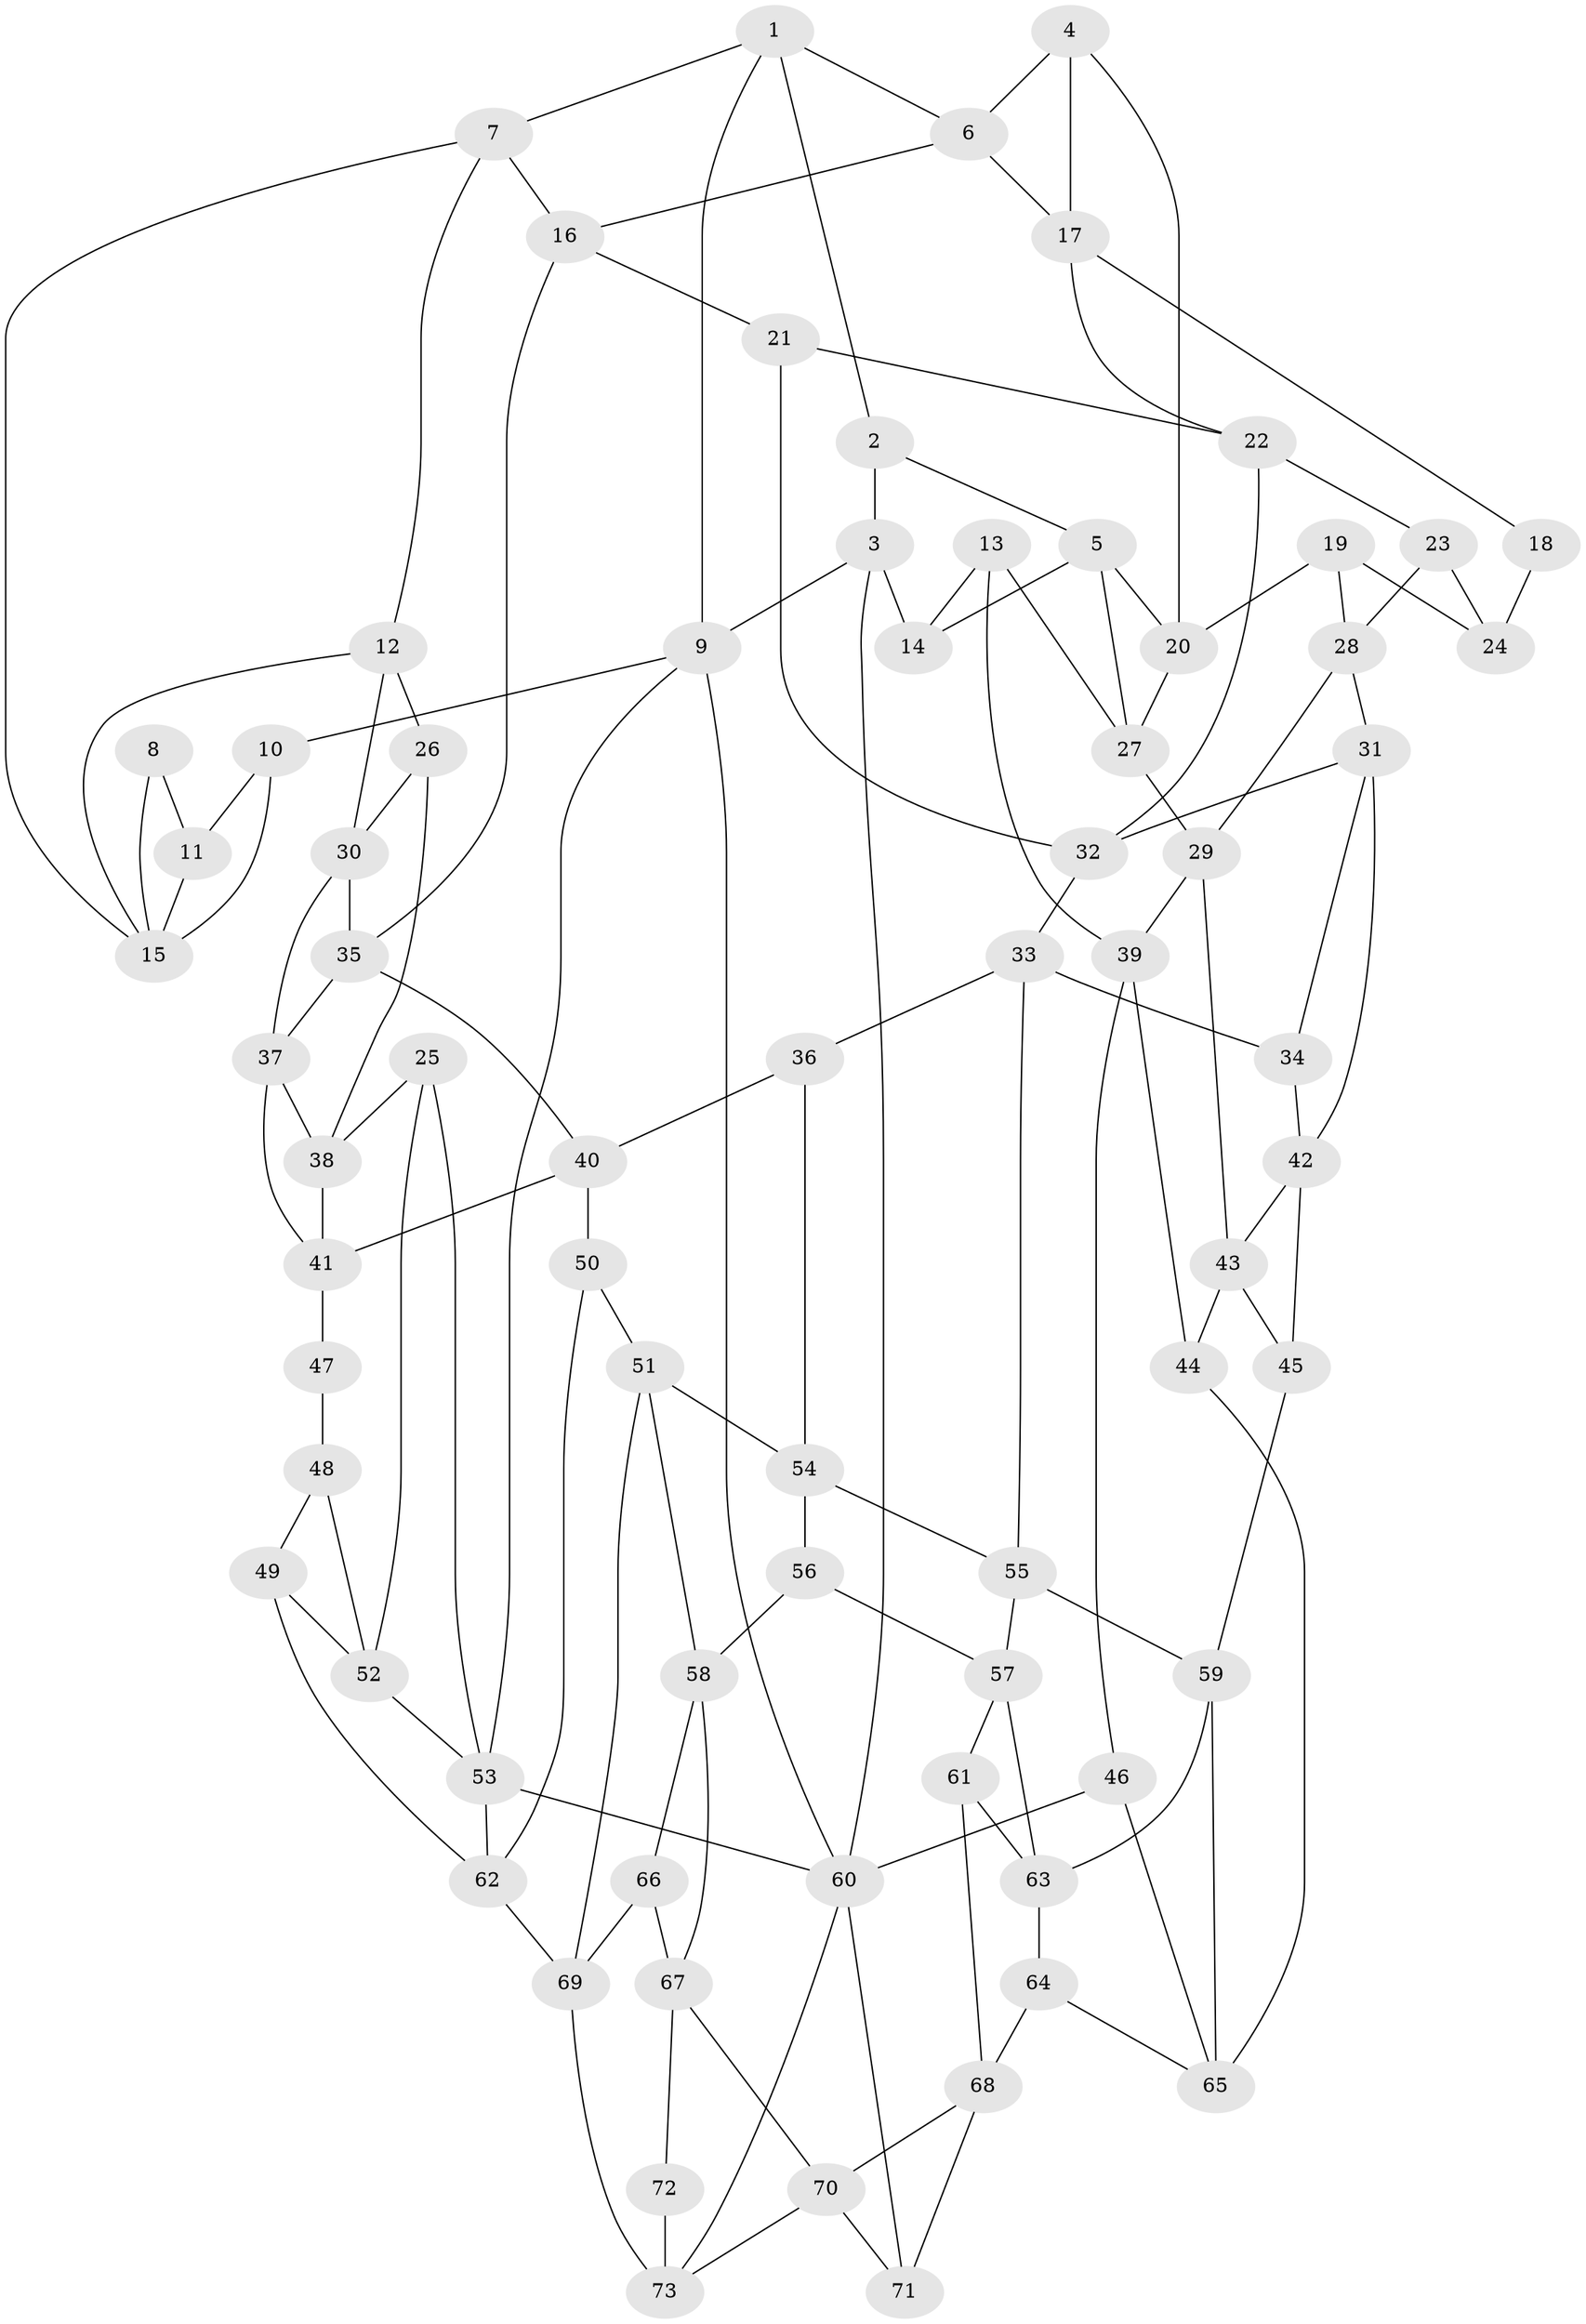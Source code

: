 // original degree distribution, {4: 0.23972602739726026, 6: 0.23972602739726026, 3: 0.02054794520547945, 5: 0.5}
// Generated by graph-tools (version 1.1) at 2025/03/03/09/25 03:03:17]
// undirected, 73 vertices, 132 edges
graph export_dot {
graph [start="1"]
  node [color=gray90,style=filled];
  1;
  2;
  3;
  4;
  5;
  6;
  7;
  8;
  9;
  10;
  11;
  12;
  13;
  14;
  15;
  16;
  17;
  18;
  19;
  20;
  21;
  22;
  23;
  24;
  25;
  26;
  27;
  28;
  29;
  30;
  31;
  32;
  33;
  34;
  35;
  36;
  37;
  38;
  39;
  40;
  41;
  42;
  43;
  44;
  45;
  46;
  47;
  48;
  49;
  50;
  51;
  52;
  53;
  54;
  55;
  56;
  57;
  58;
  59;
  60;
  61;
  62;
  63;
  64;
  65;
  66;
  67;
  68;
  69;
  70;
  71;
  72;
  73;
  1 -- 2 [weight=1.0];
  1 -- 6 [weight=1.0];
  1 -- 7 [weight=1.0];
  1 -- 9 [weight=1.0];
  2 -- 3 [weight=1.0];
  2 -- 5 [weight=1.0];
  3 -- 9 [weight=1.0];
  3 -- 14 [weight=2.0];
  3 -- 60 [weight=1.0];
  4 -- 6 [weight=1.0];
  4 -- 17 [weight=1.0];
  4 -- 20 [weight=1.0];
  5 -- 14 [weight=1.0];
  5 -- 20 [weight=1.0];
  5 -- 27 [weight=1.0];
  6 -- 16 [weight=1.0];
  6 -- 17 [weight=1.0];
  7 -- 12 [weight=1.0];
  7 -- 15 [weight=1.0];
  7 -- 16 [weight=1.0];
  8 -- 11 [weight=1.0];
  8 -- 15 [weight=1.0];
  9 -- 10 [weight=1.0];
  9 -- 53 [weight=1.0];
  9 -- 60 [weight=1.0];
  10 -- 11 [weight=1.0];
  10 -- 15 [weight=1.0];
  11 -- 15 [weight=2.0];
  12 -- 15 [weight=1.0];
  12 -- 26 [weight=1.0];
  12 -- 30 [weight=1.0];
  13 -- 14 [weight=1.0];
  13 -- 27 [weight=1.0];
  13 -- 39 [weight=1.0];
  16 -- 21 [weight=1.0];
  16 -- 35 [weight=1.0];
  17 -- 18 [weight=1.0];
  17 -- 22 [weight=1.0];
  18 -- 24 [weight=2.0];
  19 -- 20 [weight=1.0];
  19 -- 24 [weight=1.0];
  19 -- 28 [weight=1.0];
  20 -- 27 [weight=1.0];
  21 -- 22 [weight=1.0];
  21 -- 32 [weight=1.0];
  22 -- 23 [weight=1.0];
  22 -- 32 [weight=1.0];
  23 -- 24 [weight=1.0];
  23 -- 28 [weight=1.0];
  25 -- 38 [weight=1.0];
  25 -- 52 [weight=1.0];
  25 -- 53 [weight=1.0];
  26 -- 30 [weight=1.0];
  26 -- 38 [weight=1.0];
  27 -- 29 [weight=1.0];
  28 -- 29 [weight=1.0];
  28 -- 31 [weight=1.0];
  29 -- 39 [weight=1.0];
  29 -- 43 [weight=1.0];
  30 -- 35 [weight=1.0];
  30 -- 37 [weight=1.0];
  31 -- 32 [weight=1.0];
  31 -- 34 [weight=1.0];
  31 -- 42 [weight=1.0];
  32 -- 33 [weight=1.0];
  33 -- 34 [weight=1.0];
  33 -- 36 [weight=1.0];
  33 -- 55 [weight=1.0];
  34 -- 42 [weight=1.0];
  35 -- 37 [weight=1.0];
  35 -- 40 [weight=1.0];
  36 -- 40 [weight=1.0];
  36 -- 54 [weight=1.0];
  37 -- 38 [weight=1.0];
  37 -- 41 [weight=1.0];
  38 -- 41 [weight=1.0];
  39 -- 44 [weight=1.0];
  39 -- 46 [weight=1.0];
  40 -- 41 [weight=1.0];
  40 -- 50 [weight=1.0];
  41 -- 47 [weight=1.0];
  42 -- 43 [weight=1.0];
  42 -- 45 [weight=1.0];
  43 -- 44 [weight=1.0];
  43 -- 45 [weight=1.0];
  44 -- 65 [weight=1.0];
  45 -- 59 [weight=1.0];
  46 -- 60 [weight=1.0];
  46 -- 65 [weight=1.0];
  47 -- 48 [weight=2.0];
  48 -- 49 [weight=1.0];
  48 -- 52 [weight=1.0];
  49 -- 52 [weight=1.0];
  49 -- 62 [weight=1.0];
  50 -- 51 [weight=1.0];
  50 -- 62 [weight=1.0];
  51 -- 54 [weight=1.0];
  51 -- 58 [weight=1.0];
  51 -- 69 [weight=1.0];
  52 -- 53 [weight=1.0];
  53 -- 60 [weight=1.0];
  53 -- 62 [weight=1.0];
  54 -- 55 [weight=1.0];
  54 -- 56 [weight=1.0];
  55 -- 57 [weight=1.0];
  55 -- 59 [weight=1.0];
  56 -- 57 [weight=1.0];
  56 -- 58 [weight=1.0];
  57 -- 61 [weight=1.0];
  57 -- 63 [weight=1.0];
  58 -- 66 [weight=1.0];
  58 -- 67 [weight=1.0];
  59 -- 63 [weight=1.0];
  59 -- 65 [weight=1.0];
  60 -- 71 [weight=1.0];
  60 -- 73 [weight=1.0];
  61 -- 63 [weight=1.0];
  61 -- 68 [weight=1.0];
  62 -- 69 [weight=1.0];
  63 -- 64 [weight=1.0];
  64 -- 65 [weight=1.0];
  64 -- 68 [weight=1.0];
  66 -- 67 [weight=1.0];
  66 -- 69 [weight=1.0];
  67 -- 70 [weight=1.0];
  67 -- 72 [weight=1.0];
  68 -- 70 [weight=1.0];
  68 -- 71 [weight=1.0];
  69 -- 73 [weight=1.0];
  70 -- 71 [weight=1.0];
  70 -- 73 [weight=1.0];
  72 -- 73 [weight=2.0];
}

